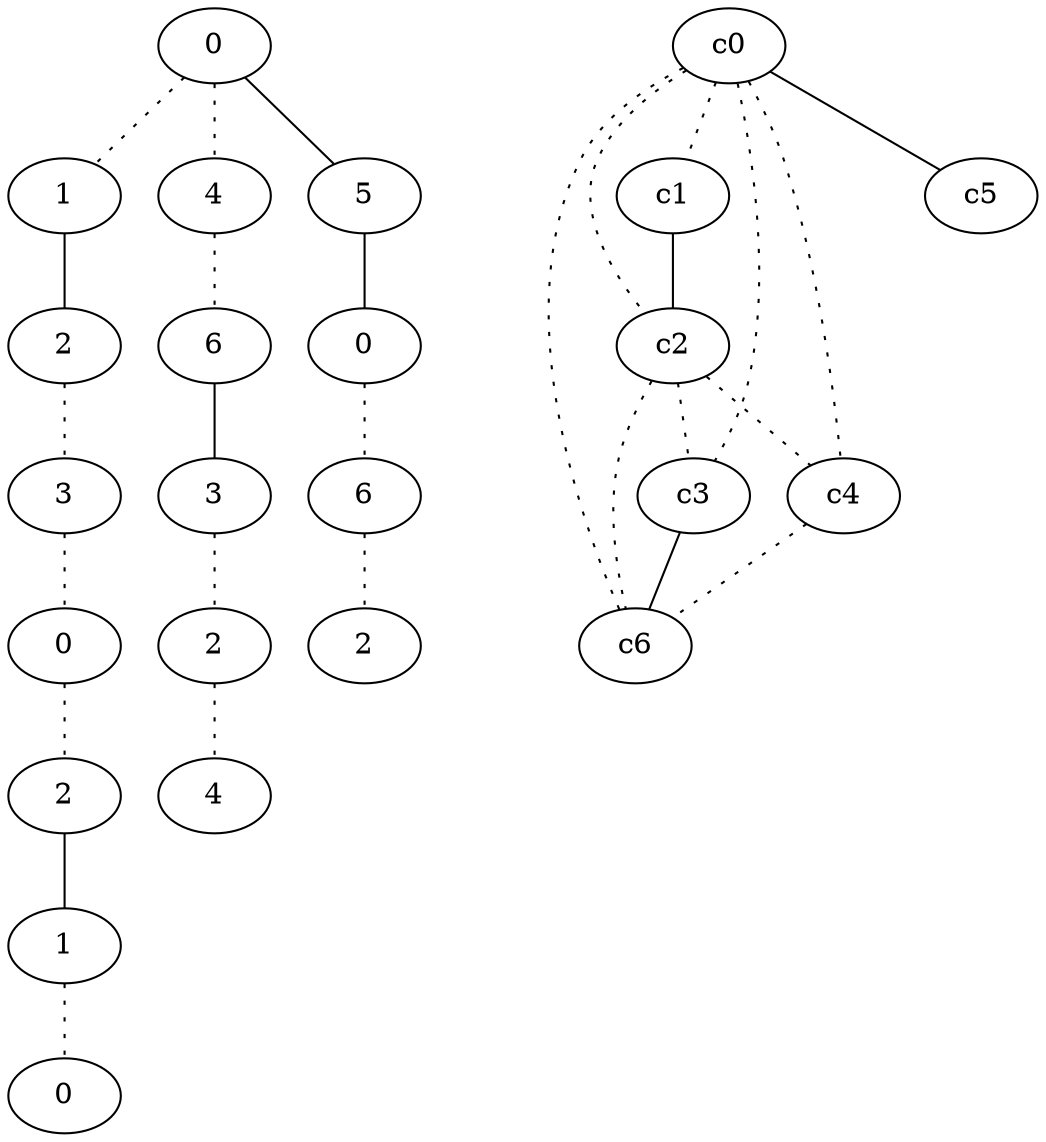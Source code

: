 graph {
a0[label=0];
a1[label=1];
a2[label=2];
a3[label=3];
a4[label=0];
a5[label=2];
a6[label=1];
a7[label=0];
a8[label=4];
a9[label=6];
a10[label=3];
a11[label=2];
a12[label=4];
a13[label=5];
a14[label=0];
a15[label=6];
a16[label=2];
a0 -- a1 [style=dotted];
a0 -- a8 [style=dotted];
a0 -- a13;
a1 -- a2;
a2 -- a3 [style=dotted];
a3 -- a4 [style=dotted];
a4 -- a5 [style=dotted];
a5 -- a6;
a6 -- a7 [style=dotted];
a8 -- a9 [style=dotted];
a9 -- a10;
a10 -- a11 [style=dotted];
a11 -- a12 [style=dotted];
a13 -- a14;
a14 -- a15 [style=dotted];
a15 -- a16 [style=dotted];
c0 -- c1 [style=dotted];
c0 -- c2 [style=dotted];
c0 -- c3 [style=dotted];
c0 -- c4 [style=dotted];
c0 -- c5;
c0 -- c6 [style=dotted];
c1 -- c2;
c2 -- c3 [style=dotted];
c2 -- c4 [style=dotted];
c2 -- c6 [style=dotted];
c3 -- c6;
c4 -- c6 [style=dotted];
}
